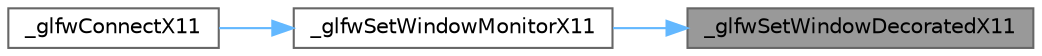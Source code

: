 digraph "_glfwSetWindowDecoratedX11"
{
 // LATEX_PDF_SIZE
  bgcolor="transparent";
  edge [fontname=Helvetica,fontsize=10,labelfontname=Helvetica,labelfontsize=10];
  node [fontname=Helvetica,fontsize=10,shape=box,height=0.2,width=0.4];
  rankdir="RL";
  Node1 [id="Node000001",label="_glfwSetWindowDecoratedX11",height=0.2,width=0.4,color="gray40", fillcolor="grey60", style="filled", fontcolor="black",tooltip=" "];
  Node1 -> Node2 [id="edge3_Node000001_Node000002",dir="back",color="steelblue1",style="solid",tooltip=" "];
  Node2 [id="Node000002",label="_glfwSetWindowMonitorX11",height=0.2,width=0.4,color="grey40", fillcolor="white", style="filled",URL="$lib_2external_2glfw_2src_2x11__window_8c.html#ac885a06af26a8a12987388bdaf3e6b04",tooltip=" "];
  Node2 -> Node3 [id="edge4_Node000002_Node000003",dir="back",color="steelblue1",style="solid",tooltip=" "];
  Node3 [id="Node000003",label="_glfwConnectX11",height=0.2,width=0.4,color="grey40", fillcolor="white", style="filled",URL="$_classes_2lib_2external_2glfw_2src_2x11__init_8c.html#a3ef34494ec1a6b49e24c3139b0bbdb56",tooltip=" "];
}
